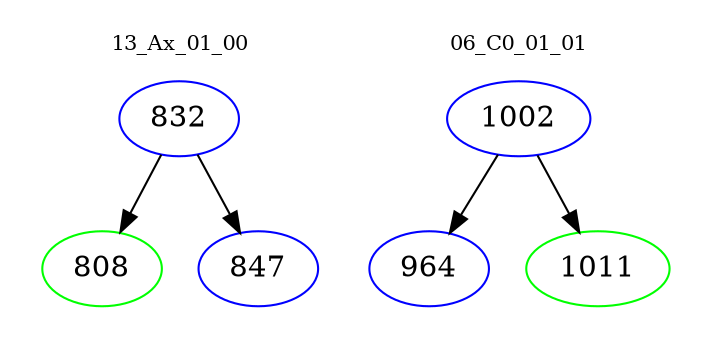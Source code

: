 digraph{
subgraph cluster_0 {
color = white
label = "13_Ax_01_00";
fontsize=10;
T0_832 [label="832", color="blue"]
T0_832 -> T0_808 [color="black"]
T0_808 [label="808", color="green"]
T0_832 -> T0_847 [color="black"]
T0_847 [label="847", color="blue"]
}
subgraph cluster_1 {
color = white
label = "06_C0_01_01";
fontsize=10;
T1_1002 [label="1002", color="blue"]
T1_1002 -> T1_964 [color="black"]
T1_964 [label="964", color="blue"]
T1_1002 -> T1_1011 [color="black"]
T1_1011 [label="1011", color="green"]
}
}
